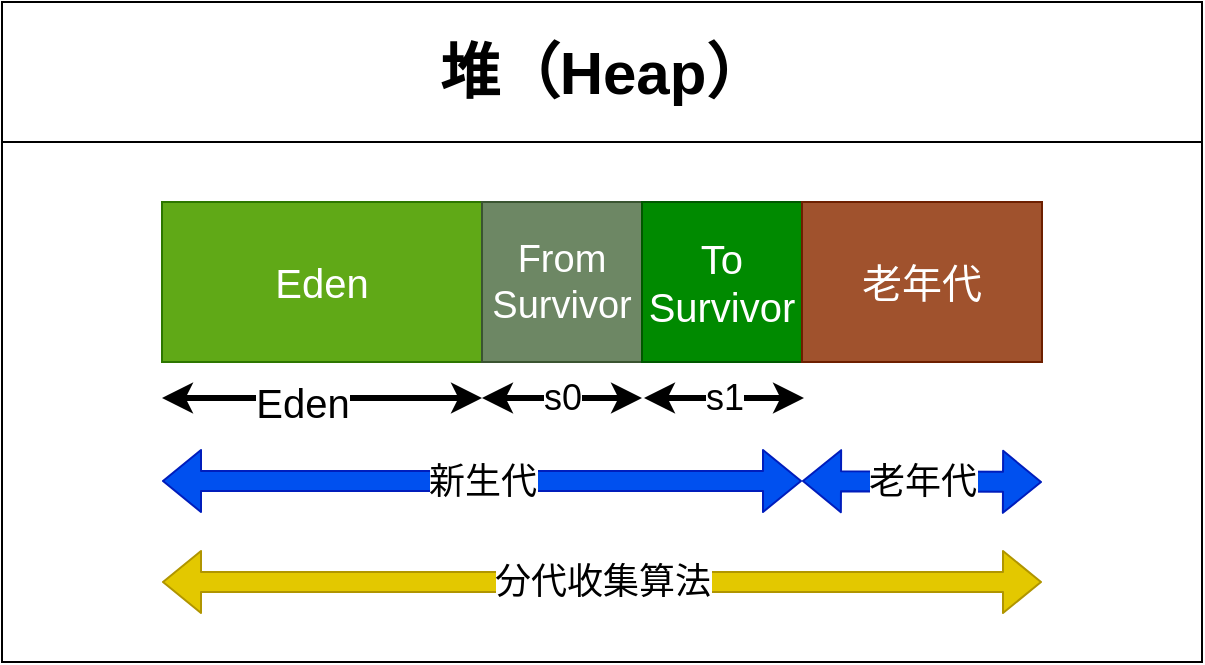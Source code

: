 <mxfile version="14.3.2" type="github">
  <diagram id="SMbD5pwBLaUoNuwdSUZN" name="Page-1">
    <mxGraphModel dx="1422" dy="762" grid="1" gridSize="10" guides="1" tooltips="1" connect="1" arrows="1" fold="1" page="1" pageScale="1" pageWidth="850" pageHeight="1100" math="0" shadow="0">
      <root>
        <mxCell id="0" />
        <mxCell id="1" parent="0" />
        <mxCell id="K24L0DZYHjiDjr_08N4e-1" value="&lt;font style=&quot;font-size: 30px&quot;&gt;堆（Heap）&lt;/font&gt;" style="swimlane;html=1;startSize=70;horizontal=1;containerType=tree;newEdgeStyle={&quot;edgeStyle&quot;:&quot;elbowEdgeStyle&quot;,&quot;startArrow&quot;:&quot;none&quot;,&quot;endArrow&quot;:&quot;none&quot;};" vertex="1" parent="1">
          <mxGeometry x="80" y="110" width="600" height="330" as="geometry" />
        </mxCell>
        <mxCell id="K24L0DZYHjiDjr_08N4e-7" value="Eden" style="rounded=0;whiteSpace=wrap;html=1;fillColor=#60a917;strokeColor=#2D7600;fontColor=#ffffff;fontSize=20;" vertex="1" parent="K24L0DZYHjiDjr_08N4e-1">
          <mxGeometry x="80" y="100" width="160" height="80" as="geometry" />
        </mxCell>
        <mxCell id="K24L0DZYHjiDjr_08N4e-8" value="From&lt;br style=&quot;font-size: 19px;&quot;&gt;Survivor" style="rounded=0;whiteSpace=wrap;html=1;fillColor=#6d8764;strokeColor=#3A5431;fontColor=#ffffff;fontSize=19;" vertex="1" parent="K24L0DZYHjiDjr_08N4e-1">
          <mxGeometry x="240" y="100" width="80" height="80" as="geometry" />
        </mxCell>
        <mxCell id="K24L0DZYHjiDjr_08N4e-10" value="To&lt;br style=&quot;font-size: 20px;&quot;&gt;Survivor" style="rounded=0;whiteSpace=wrap;html=1;fillColor=#008a00;strokeColor=#005700;fontColor=#ffffff;fontSize=20;" vertex="1" parent="K24L0DZYHjiDjr_08N4e-1">
          <mxGeometry x="320" y="100" width="80" height="80" as="geometry" />
        </mxCell>
        <mxCell id="K24L0DZYHjiDjr_08N4e-11" value="老年代" style="rounded=0;whiteSpace=wrap;html=1;fillColor=#a0522d;strokeColor=#6D1F00;fontColor=#ffffff;fontSize=20;" vertex="1" parent="K24L0DZYHjiDjr_08N4e-1">
          <mxGeometry x="400" y="100" width="120" height="80" as="geometry" />
        </mxCell>
        <mxCell id="K24L0DZYHjiDjr_08N4e-13" value="" style="endArrow=classic;startArrow=classic;html=1;strokeWidth=3;fontSize=17;" edge="1" parent="K24L0DZYHjiDjr_08N4e-1">
          <mxGeometry width="50" height="50" relative="1" as="geometry">
            <mxPoint x="80" y="198" as="sourcePoint" />
            <mxPoint x="240" y="198" as="targetPoint" />
          </mxGeometry>
        </mxCell>
        <mxCell id="K24L0DZYHjiDjr_08N4e-17" value="Eden" style="edgeLabel;html=1;align=center;verticalAlign=middle;resizable=0;points=[];fontSize=20;" vertex="1" connectable="0" parent="K24L0DZYHjiDjr_08N4e-13">
          <mxGeometry x="-0.125" y="-2" relative="1" as="geometry">
            <mxPoint as="offset" />
          </mxGeometry>
        </mxCell>
        <mxCell id="K24L0DZYHjiDjr_08N4e-14" value="s0" style="endArrow=classic;startArrow=classic;html=1;strokeWidth=3;fontSize=18;" edge="1" parent="K24L0DZYHjiDjr_08N4e-1">
          <mxGeometry width="50" height="50" relative="1" as="geometry">
            <mxPoint x="240" y="198" as="sourcePoint" />
            <mxPoint x="320" y="198" as="targetPoint" />
            <Array as="points">
              <mxPoint x="280" y="198" />
            </Array>
          </mxGeometry>
        </mxCell>
        <mxCell id="K24L0DZYHjiDjr_08N4e-18" value="新生代" style="endArrow=classic;startArrow=classic;html=1;strokeColor=#001DBC;strokeWidth=1;shape=flexArrow;fillColor=#0050ef;fontSize=18;" edge="1" parent="K24L0DZYHjiDjr_08N4e-1">
          <mxGeometry width="50" height="50" relative="1" as="geometry">
            <mxPoint x="80" y="239.5" as="sourcePoint" />
            <mxPoint x="400" y="239.5" as="targetPoint" />
          </mxGeometry>
        </mxCell>
        <mxCell id="K24L0DZYHjiDjr_08N4e-19" value="老年代" style="endArrow=classic;startArrow=classic;html=1;strokeColor=#001DBC;strokeWidth=1;shape=flexArrow;fillColor=#0050ef;fontSize=18;" edge="1" parent="K24L0DZYHjiDjr_08N4e-1">
          <mxGeometry width="50" height="50" relative="1" as="geometry">
            <mxPoint x="400" y="239.5" as="sourcePoint" />
            <mxPoint x="520" y="240" as="targetPoint" />
          </mxGeometry>
        </mxCell>
        <mxCell id="K24L0DZYHjiDjr_08N4e-20" value="分代收集算法" style="endArrow=classic;startArrow=classic;html=1;strokeColor=#B09500;strokeWidth=1;fillColor=#e3c800;shape=flexArrow;fontSize=18;" edge="1" parent="K24L0DZYHjiDjr_08N4e-1">
          <mxGeometry width="50" height="50" relative="1" as="geometry">
            <mxPoint x="80" y="290" as="sourcePoint" />
            <mxPoint x="520" y="290" as="targetPoint" />
          </mxGeometry>
        </mxCell>
        <mxCell id="K24L0DZYHjiDjr_08N4e-16" value="s1" style="endArrow=classic;startArrow=classic;html=1;strokeWidth=3;fontSize=18;" edge="1" parent="1">
          <mxGeometry width="50" height="50" relative="1" as="geometry">
            <mxPoint x="401" y="308" as="sourcePoint" />
            <mxPoint x="481" y="308" as="targetPoint" />
            <Array as="points">
              <mxPoint x="441" y="308" />
            </Array>
          </mxGeometry>
        </mxCell>
      </root>
    </mxGraphModel>
  </diagram>
</mxfile>
